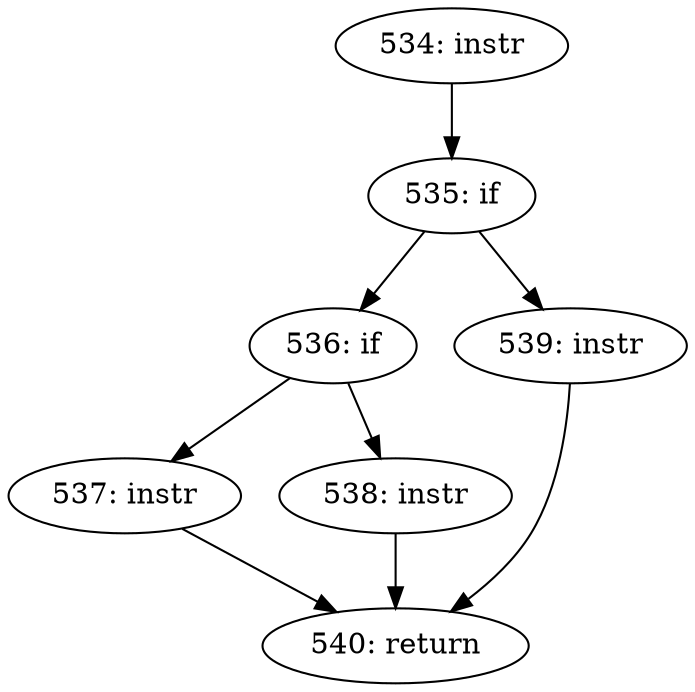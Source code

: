digraph CFG_tcp_in_quickack_mode {
534 [label="534: instr"]
	534 -> 535
535 [label="535: if"]
	535 -> 536
	535 -> 539
536 [label="536: if"]
	536 -> 537
	536 -> 538
537 [label="537: instr"]
	537 -> 540
538 [label="538: instr"]
	538 -> 540
539 [label="539: instr"]
	539 -> 540
540 [label="540: return"]
	
}
